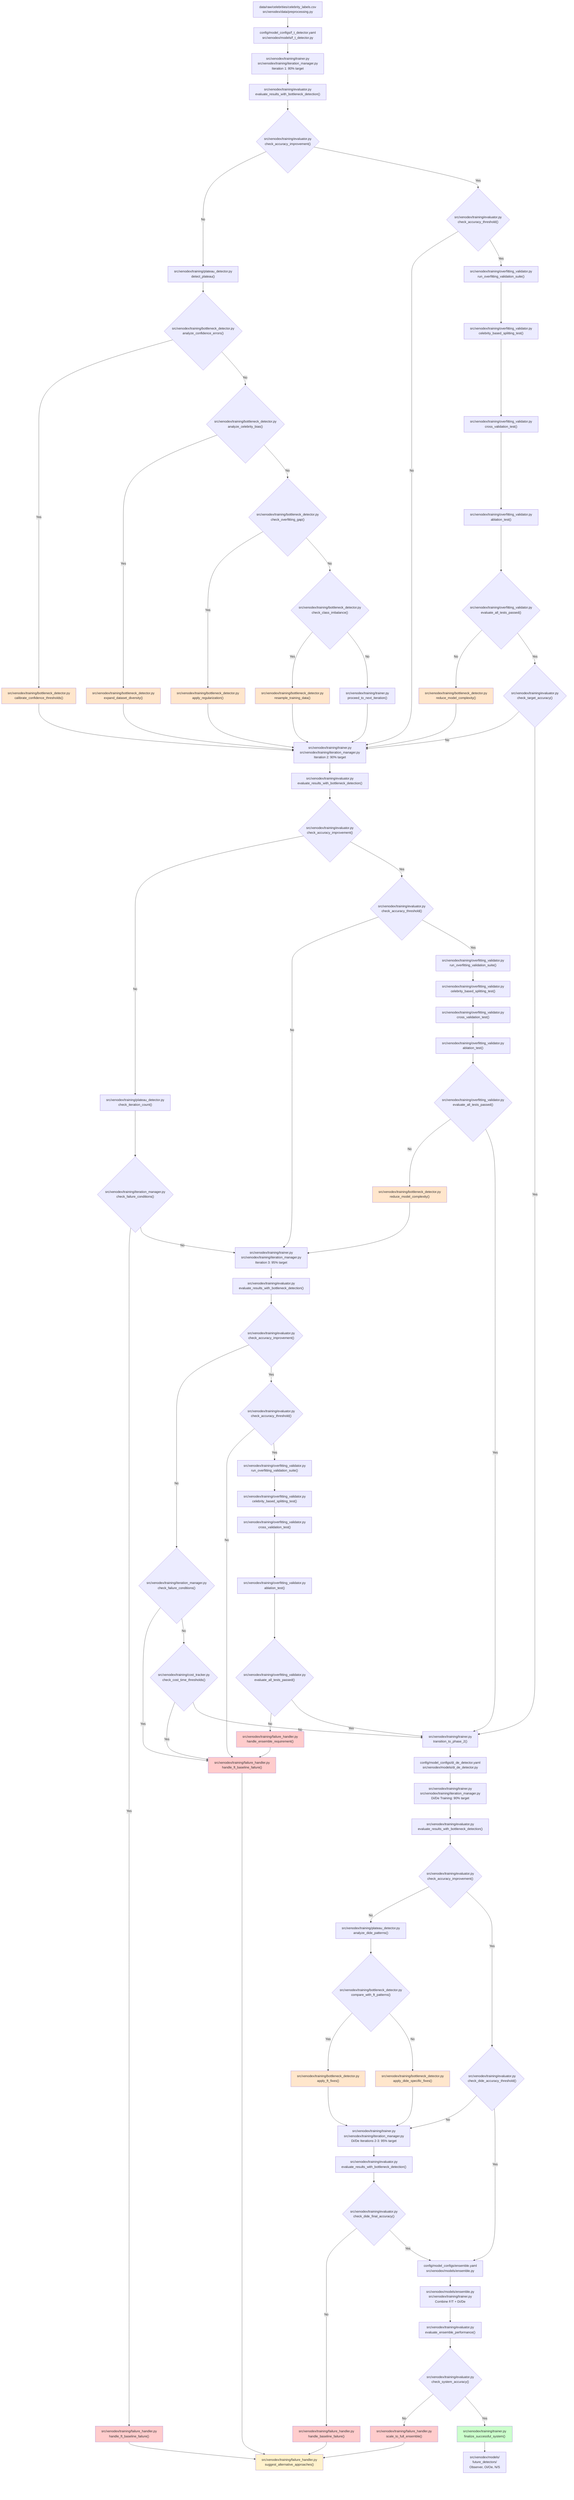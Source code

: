 flowchart TD
    A["data/raw/celebrities/celebrity_labels.csv<br/>src/xenodex/data/preprocessing.py"] --> B["config/model_configs/f_t_detector.yaml<br/>src/xenodex/models/f_t_detector.py"]
    
    B --> C["src/xenodex/training/trainer.py<br/>src/xenodex/training/iteration_manager.py<br/>Iteration 1: 80% target"]
    
    C --> EVAL1["src/xenodex/training/evaluator.py<br/>evaluate_results_with_bottleneck_detection()"]
    
    EVAL1 --> D1{"src/xenodex/training/evaluator.py<br/>check_accuracy_improvement()"}
    
    D1 -->|No| PLATEAU1["src/xenodex/training/plateau_detector.py<br/>detect_plateau()"]
    D1 -->|Yes| D2{"src/xenodex/training/evaluator.py<br/>check_accuracy_threshold()"}
    
    PLATEAU1 --> BN1{"src/xenodex/training/bottleneck_detector.py<br/>analyze_confidence_errors()"}
    
    BN1 -->|Yes| FIX1["src/xenodex/training/bottleneck_detector.py<br/>calibrate_confidence_thresholds()"]
    BN1 -->|No| BN2{"src/xenodex/training/bottleneck_detector.py<br/>analyze_celebrity_bias()"}
    
    BN2 -->|Yes| FIX2["src/xenodex/training/bottleneck_detector.py<br/>expand_dataset_diversity()"]
    BN2 -->|No| BN3{"src/xenodex/training/bottleneck_detector.py<br/>check_overfitting_gap()"}
    
    BN3 -->|Yes| FIX3["src/xenodex/training/bottleneck_detector.py<br/>apply_regularization()"]
    BN3 -->|No| BN4{"src/xenodex/training/bottleneck_detector.py<br/>check_class_imbalance()"}
    
    BN4 -->|Yes| FIX4["src/xenodex/training/bottleneck_detector.py<br/>resample_training_data()"]
    BN4 -->|No| CONTINUE1["src/xenodex/training/trainer.py<br/>proceed_to_next_iteration()"]
    
    FIX1 --> E
    FIX2 --> E
    FIX3 --> E
    FIX4 --> E
    CONTINUE1 --> E
    
    D2 -->|No| E["src/xenodex/training/trainer.py<br/>src/xenodex/training/iteration_manager.py<br/>Iteration 2: 90% target"]
    D2 -->|Yes| OVERFIT1["src/xenodex/training/overfitting_validator.py<br/>run_overfitting_validation_suite()"]
    
    OVERFIT1 --> SPLIT1["src/xenodex/training/overfitting_validator.py<br/>celebrity_based_splitting_test()"]
    
    SPLIT1 --> CV1["src/xenodex/training/overfitting_validator.py<br/>cross_validation_test()"]
    
    CV1 --> ABL1["src/xenodex/training/overfitting_validator.py<br/>ablation_test()"]
    
    ABL1 --> OVERFIT_CHECK1{"src/xenodex/training/overfitting_validator.py<br/>evaluate_all_tests_passed()"}
    
    OVERFIT_CHECK1 -->|No| OVERFIT_FIX1["src/xenodex/training/bottleneck_detector.py<br/>reduce_model_complexity()"]
    
    OVERFIT_FIX1 --> E
    
    OVERFIT_CHECK1 -->|Yes| TARGET1{"src/xenodex/training/evaluator.py<br/>check_target_accuracy()"}
    
    TARGET1 -->|No| E
    TARGET1 -->|Yes| J["src/xenodex/training/trainer.py<br/>transition_to_phase_2()"]
    
    E --> EVAL2["src/xenodex/training/evaluator.py<br/>evaluate_results_with_bottleneck_detection()"]
    
    EVAL2 --> F1{"src/xenodex/training/evaluator.py<br/>check_accuracy_improvement()"}
    
    F1 -->|No| PLATEAU2["src/xenodex/training/plateau_detector.py<br/>check_iteration_count()"]
    F1 -->|Yes| F2{"src/xenodex/training/evaluator.py<br/>check_accuracy_threshold()"}
    
    PLATEAU2 --> CHECK1{"src/xenodex/training/iteration_manager.py<br/>check_failure_conditions()"}
    
    CHECK1 -->|Yes| FAIL1["src/xenodex/training/failure_handler.py<br/>handle_ft_baseline_failure()"]
    CHECK1 -->|No| G
    
    F2 -->|No| G["src/xenodex/training/trainer.py<br/>src/xenodex/training/iteration_manager.py<br/>Iteration 3: 95% target"]
    F2 -->|Yes| OVERFIT2["src/xenodex/training/overfitting_validator.py<br/>run_overfitting_validation_suite()"]
    
    OVERFIT2 --> SPLIT2["src/xenodex/training/overfitting_validator.py<br/>celebrity_based_splitting_test()"]
    
    SPLIT2 --> CV2["src/xenodex/training/overfitting_validator.py<br/>cross_validation_test()"]
    
    CV2 --> ABL2["src/xenodex/training/overfitting_validator.py<br/>ablation_test()"]
    
    ABL2 --> OVERFIT_CHECK2{"src/xenodex/training/overfitting_validator.py<br/>evaluate_all_tests_passed()"}
    
    OVERFIT_CHECK2 -->|No| OVERFIT_FIX2["src/xenodex/training/bottleneck_detector.py<br/>reduce_model_complexity()"]
    
    OVERFIT_FIX2 --> G
    
    OVERFIT_CHECK2 -->|Yes| J
    
    G --> EVAL3["src/xenodex/training/evaluator.py<br/>evaluate_results_with_bottleneck_detection()"]
    
    EVAL3 --> H1{"src/xenodex/training/evaluator.py<br/>check_accuracy_improvement()"}
    
    H1 -->|No| CHECK2{"src/xenodex/training/iteration_manager.py<br/>check_failure_conditions()"}
    H1 -->|Yes| H2{"src/xenodex/training/evaluator.py<br/>check_accuracy_threshold()"}
    
    CHECK2 -->|Yes| FAIL2["src/xenodex/training/failure_handler.py<br/>handle_ft_baseline_failure()"]
    CHECK2 -->|No| FORCE1{"src/xenodex/training/cost_tracker.py<br/>check_cost_time_thresholds()"}
    
    FORCE1 -->|Yes| FAIL2
    FORCE1 -->|No| J
    
    H2 -->|No| FAIL2
    H2 -->|Yes| OVERFIT3["src/xenodex/training/overfitting_validator.py<br/>run_overfitting_validation_suite()"]
    
    OVERFIT3 --> SPLIT3["src/xenodex/training/overfitting_validator.py<br/>celebrity_based_splitting_test()"]
    
    SPLIT3 --> CV3["src/xenodex/training/overfitting_validator.py<br/>cross_validation_test()"]
    
    CV3 --> ABL3["src/xenodex/training/overfitting_validator.py<br/>ablation_test()"]
    
    ABL3 --> OVERFIT_CHECK3{"src/xenodex/training/overfitting_validator.py<br/>evaluate_all_tests_passed()"}
    
    OVERFIT_CHECK3 -->|No| OVERFIT_FIX3["src/xenodex/training/failure_handler.py<br/>handle_ensemble_requirement()"]
    
    OVERFIT_FIX3 --> FAIL2
    
    OVERFIT_CHECK3 -->|Yes| J
    
    J --> K["config/model_configs/di_de_detector.yaml<br/>src/xenodex/models/di_de_detector.py"]
    
    K --> L["src/xenodex/training/trainer.py<br/>src/xenodex/training/iteration_manager.py<br/>Di/De Training: 90% target"]
    
    L --> EVAL4["src/xenodex/training/evaluator.py<br/>evaluate_results_with_bottleneck_detection()"]
    
    EVAL4 --> L1{"src/xenodex/training/evaluator.py<br/>check_accuracy_improvement()"}
    
    L1 -->|No| PLATEAU3["src/xenodex/training/plateau_detector.py<br/>analyze_dide_patterns()"]
    L1 -->|Yes| L2{"src/xenodex/training/evaluator.py<br/>check_dide_accuracy_threshold()"}
    
    PLATEAU3 --> BN5{"src/xenodex/training/bottleneck_detector.py<br/>compare_with_ft_patterns()"}
    
    BN5 -->|Yes| FIX5["src/xenodex/training/bottleneck_detector.py<br/>apply_ft_fixes()"]
    BN5 -->|No| FIX6["src/xenodex/training/bottleneck_detector.py<br/>apply_dide_specific_fixes()"]
    
    FIX5 --> L3["src/xenodex/training/trainer.py<br/>src/xenodex/training/iteration_manager.py<br/>Di/De Iterations 2-3: 95% target"]
    FIX6 --> L3
    
    L2 -->|No| L3
    L2 -->|Yes| O["config/model_configs/ensemble.yaml<br/>src/xenodex/models/ensemble.py"]
    
    L3 --> EVAL5["src/xenodex/training/evaluator.py<br/>evaluate_results_with_bottleneck_detection()"]
    
    EVAL5 --> M1{"src/xenodex/training/evaluator.py<br/>check_dide_final_accuracy()"}
    
    M1 -->|No| N["src/xenodex/training/failure_handler.py<br/>handle_baseline_failure()"]
    M1 -->|Yes| O
    
    O --> P["src/xenodex/models/ensemble.py<br/>src/xenodex/training/trainer.py<br/>Combine F/T + Di/De"]
    
    P --> EVAL6["src/xenodex/training/evaluator.py<br/>evaluate_ensemble_performance()"]
    
    EVAL6 --> Q{"src/xenodex/training/evaluator.py<br/>check_system_accuracy()"}
    
    Q -->|No| R["src/xenodex/training/failure_handler.py<br/>scale_to_full_ensemble()"]
    
    Q -->|Yes| S["src/xenodex/training/trainer.py<br/>finalize_successful_system()"]
    
    S --> T["src/xenodex/models/<br/>future_detectors/<br/>Observer, Oi/Oe, N/S"]
    
    FAIL1 --> U["src/xenodex/training/failure_handler.py<br/>suggest_alternative_approaches()"]
    FAIL2 --> U
    N --> U
    R --> U
    
    style FAIL1 fill:#ffcccc
    style FAIL2 fill:#ffcccc
    style N fill:#ffcccc  
    style R fill:#ffcccc
    style S fill:#ccffcc
    style U fill:#fff2cc
    style FIX1 fill:#ffe6cc
    style FIX2 fill:#ffe6cc
    style FIX3 fill:#ffe6cc
    style FIX4 fill:#ffe6cc
    style FIX5 fill:#ffe6cc
    style FIX6 fill:#ffe6cc
    style OVERFIT_FIX1 fill:#ffe6cc
    style OVERFIT_FIX2 fill:#ffe6cc
    style OVERFIT_FIX3 fill:#ffcccc
